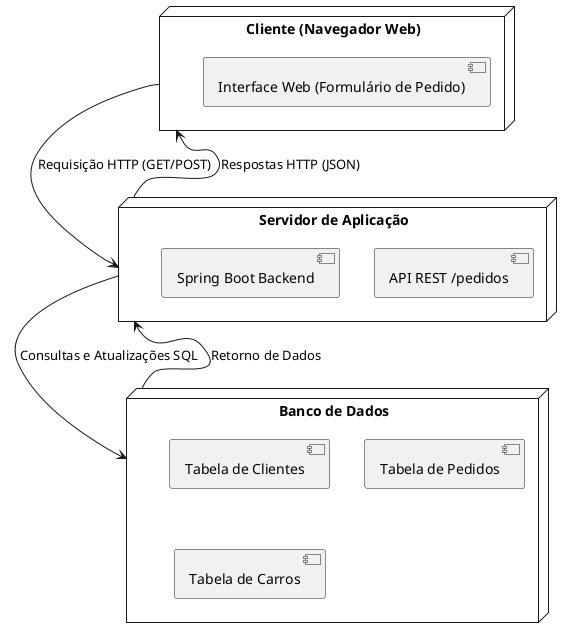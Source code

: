 @startuml
node "Cliente (Navegador Web)" as Client {
    [Interface Web (Formulário de Pedido)]
}

node "Servidor de Aplicação" as Server {
    [API REST /pedidos]
    [Spring Boot Backend]
}

node "Banco de Dados" as DB {
    [Tabela de Clientes]
    [Tabela de Pedidos]
    [Tabela de Carros]
}

Client --> Server: Requisição HTTP (GET/POST)
Server --> DB: Consultas e Atualizações SQL
DB --> Server: Retorno de Dados
Server --> Client: Respostas HTTP (JSON)
@enduml

